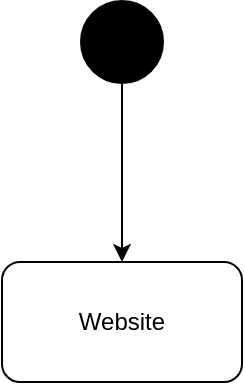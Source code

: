 <mxfile version="26.0.14">
  <diagram name="Page-1" id="9WL5-T-wSK0WODTNT2Mw">
    <mxGraphModel dx="1120" dy="868" grid="1" gridSize="10" guides="1" tooltips="1" connect="1" arrows="1" fold="1" page="0" pageScale="1" pageWidth="850" pageHeight="1100" math="0" shadow="0">
      <root>
        <mxCell id="0" />
        <mxCell id="1" parent="0" />
        <mxCell id="mjbP4mI18HoSZz1VD6JN-1" value="Website" style="rounded=1;whiteSpace=wrap;html=1;" parent="1" vertex="1">
          <mxGeometry x="140" y="50" width="120" height="60" as="geometry" />
        </mxCell>
        <mxCell id="mjbP4mI18HoSZz1VD6JN-3" style="edgeStyle=orthogonalEdgeStyle;rounded=0;orthogonalLoop=1;jettySize=auto;html=1;entryX=0.5;entryY=0;entryDx=0;entryDy=0;" parent="1" source="mjbP4mI18HoSZz1VD6JN-2" target="mjbP4mI18HoSZz1VD6JN-1" edge="1">
          <mxGeometry relative="1" as="geometry" />
        </mxCell>
        <mxCell id="mjbP4mI18HoSZz1VD6JN-2" value="" style="shape=ellipse;html=1;fillColor=strokeColor;strokeWidth=2;verticalLabelPosition=bottom;verticalAlignment=top;perimeter=ellipsePerimeter;" parent="1" vertex="1">
          <mxGeometry x="180" y="-80" width="40" height="40" as="geometry" />
        </mxCell>
      </root>
    </mxGraphModel>
  </diagram>
</mxfile>
